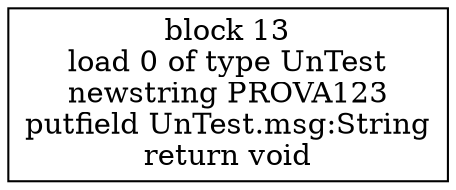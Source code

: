 digraph "UnTest.fixture3" {
size = "11,7.5";
codeblock_13 [ shape = box, label = "block 13\nload 0 of type UnTest\nnewstring PROVA123\nputfield UnTest.msg:String\nreturn void"];
}